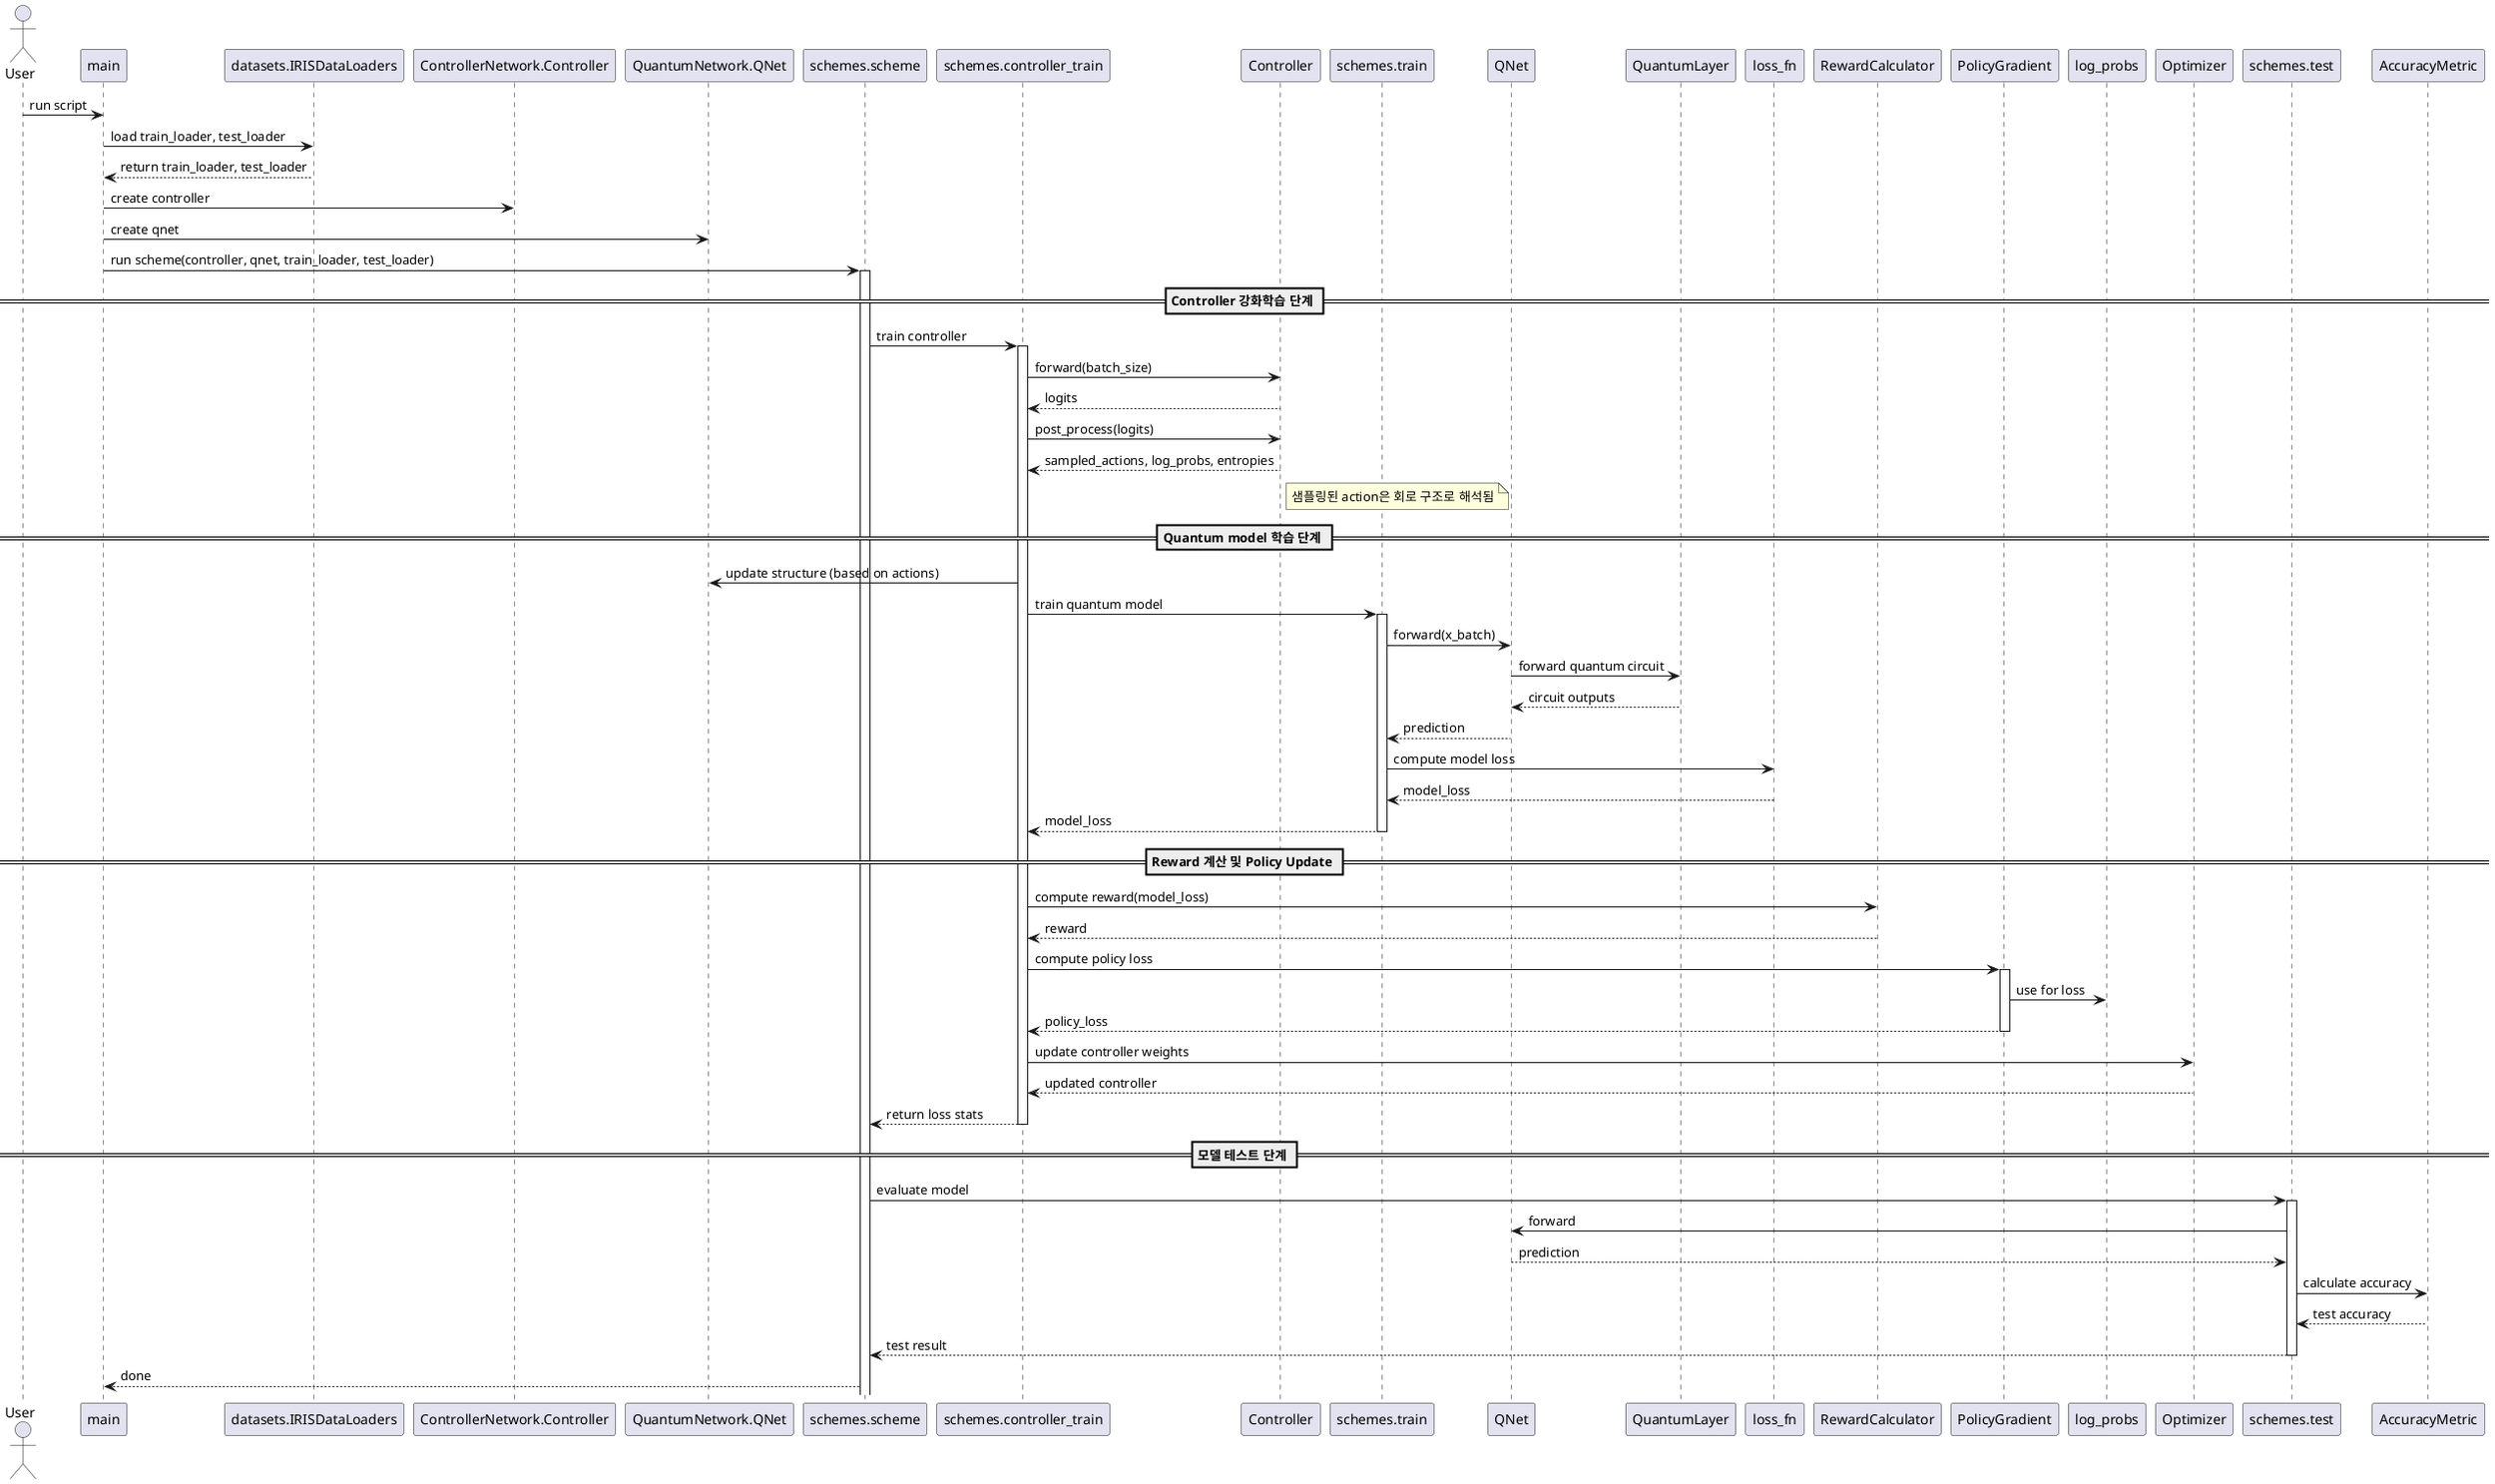 @startuml
actor User

User -> main : run script

main -> datasets.IRISDataLoaders : load train_loader, test_loader
datasets.IRISDataLoaders --> main : return train_loader, test_loader

main -> ControllerNetwork.Controller : create controller
main -> QuantumNetwork.QNet : create qnet

main -> schemes.scheme : run scheme(controller, qnet, train_loader, test_loader)

activate schemes.scheme

== Controller 강화학습 단계 ==

schemes.scheme -> schemes.controller_train : train controller

activate schemes.controller_train
schemes.controller_train -> Controller : forward(batch_size)
Controller --> schemes.controller_train : logits

schemes.controller_train -> Controller : post_process(logits)
Controller --> schemes.controller_train : sampled_actions, log_probs, entropies

note right of Controller : 샘플링된 action은 회로 구조로 해석됨

== Quantum model 학습 단계 ==

schemes.controller_train -> QuantumNetwork.QNet : update structure (based on actions)
schemes.controller_train -> schemes.train : train quantum model

activate schemes.train
schemes.train -> QNet : forward(x_batch)
QNet -> QuantumLayer : forward quantum circuit
QuantumLayer --> QNet : circuit outputs
QNet --> schemes.train : prediction

schemes.train -> loss_fn : compute model loss
loss_fn --> schemes.train : model_loss

schemes.train --> schemes.controller_train : model_loss
deactivate schemes.train

== Reward 계산 및 Policy Update ==

schemes.controller_train -> RewardCalculator : compute reward(model_loss)
RewardCalculator --> schemes.controller_train : reward

schemes.controller_train -> PolicyGradient : compute policy loss
activate PolicyGradient
PolicyGradient -> log_probs : use for loss
PolicyGradient --> schemes.controller_train : policy_loss
deactivate PolicyGradient

schemes.controller_train -> Optimizer : update controller weights
Optimizer --> schemes.controller_train : updated controller

schemes.controller_train --> schemes.scheme : return loss stats
deactivate schemes.controller_train

== 모델 테스트 단계 ==

schemes.scheme -> schemes.test : evaluate model
activate schemes.test
schemes.test -> QNet : forward
QNet --> schemes.test : prediction
schemes.test -> AccuracyMetric : calculate accuracy
AccuracyMetric --> schemes.test : test accuracy
schemes.test --> schemes.scheme : test result
deactivate schemes.test

schemes.scheme --> main : done
@enduml
